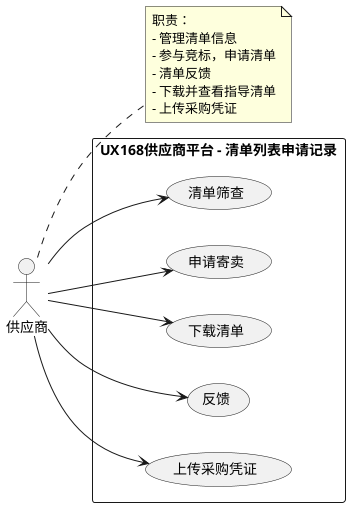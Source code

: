 @startuml
left to right direction

actor "供应商" as OperatorA

rectangle "UX168供应商平台 - 清单列表申请记录" {
  OperatorA --> (清单筛查)
  OperatorA --> (申请寄卖)
  OperatorA --> (下载清单)
  OperatorA --> (反馈)
  OperatorA --> (上传采购凭证)
}

note right of OperatorA
  职责：
  - 管理清单信息
  - 参与竞标，申请清单
  - 清单反馈
  - 下载并查看指导清单
  - 上传采购凭证
end note


@enduml
